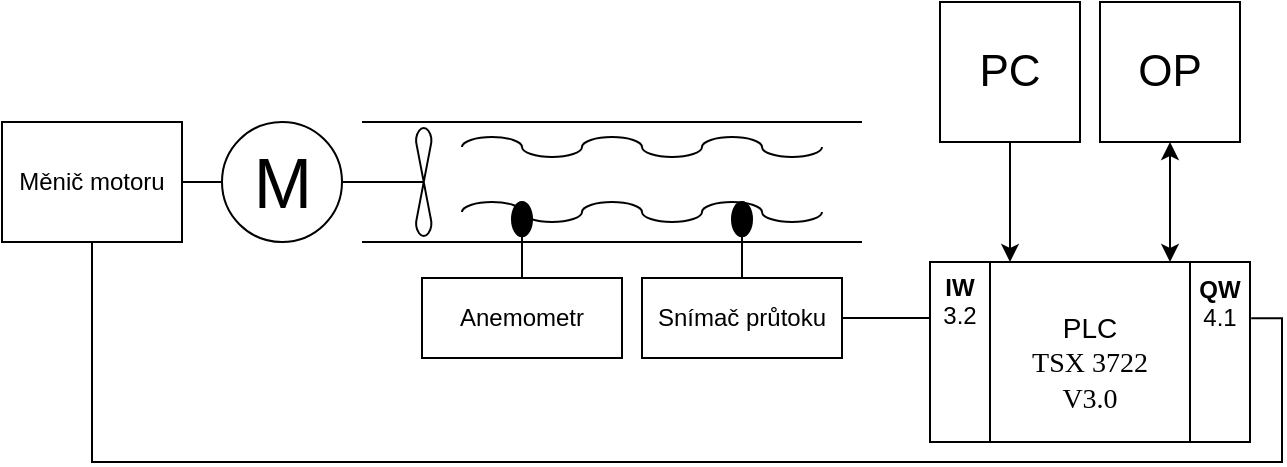 <mxfile version="16.5.1" type="device"><diagram id="IBibKknA54R2A7pNBQEP" name="Stránka-1"><mxGraphModel dx="1587" dy="597" grid="1" gridSize="10" guides="1" tooltips="1" connect="1" arrows="1" fold="1" page="1" pageScale="1" pageWidth="827" pageHeight="1169" math="0" shadow="0"><root><mxCell id="0"/><mxCell id="1" parent="0"/><mxCell id="LLCvq5TRpuGpItEspxbM-10" style="edgeStyle=orthogonalEdgeStyle;rounded=0;orthogonalLoop=1;jettySize=auto;html=1;exitX=1;exitY=0.5;exitDx=0;exitDy=0;endArrow=none;endFill=0;" parent="1" source="zZIzDcesifMGgGB697oV-3" edge="1"><mxGeometry relative="1" as="geometry"><mxPoint x="255.818" y="200" as="sourcePoint"/><mxPoint x="300" y="208" as="targetPoint"/><Array as="points"><mxPoint x="250" y="208"/><mxPoint x="250" y="208"/></Array></mxGeometry></mxCell><mxCell id="Hw9ay-1djmvrUOmPVuDL-1" style="edgeStyle=orthogonalEdgeStyle;rounded=0;orthogonalLoop=1;jettySize=auto;html=1;exitX=1;exitY=0;exitDx=0;exitDy=0;entryX=0;entryY=0;entryDx=0;entryDy=0;endArrow=none;endFill=0;" parent="1" source="Hw9ay-1djmvrUOmPVuDL-3" target="Hw9ay-1djmvrUOmPVuDL-5" edge="1"><mxGeometry relative="1" as="geometry"><Array as="points"><mxPoint x="394" y="180"/><mxPoint x="394" y="180"/></Array></mxGeometry></mxCell><mxCell id="Hw9ay-1djmvrUOmPVuDL-2" style="edgeStyle=orthogonalEdgeStyle;rounded=0;orthogonalLoop=1;jettySize=auto;html=1;exitX=1;exitY=1;exitDx=0;exitDy=0;entryX=0;entryY=1;entryDx=0;entryDy=0;endArrow=none;endFill=0;" parent="1" source="Hw9ay-1djmvrUOmPVuDL-3" target="Hw9ay-1djmvrUOmPVuDL-5" edge="1"><mxGeometry relative="1" as="geometry"><Array as="points"><mxPoint x="324" y="270"/><mxPoint x="424" y="270"/></Array></mxGeometry></mxCell><mxCell id="Hw9ay-1djmvrUOmPVuDL-5" value="&lt;b&gt;QW&lt;/b&gt;&lt;br&gt;4.1" style="rounded=0;whiteSpace=wrap;html=1;align=center;horizontal=1;verticalAlign=top;" parent="1" vertex="1"><mxGeometry x="424" y="180" width="30" height="90" as="geometry"/></mxCell><mxCell id="Hw9ay-1djmvrUOmPVuDL-3" value="&lt;b&gt;IW&lt;/b&gt;&lt;br&gt;3.2&lt;br&gt;" style="rounded=0;whiteSpace=wrap;html=1;align=center;verticalAlign=top;spacing=1;" parent="1" vertex="1"><mxGeometry x="294" y="180" width="30" height="90" as="geometry"/></mxCell><mxCell id="Hw9ay-1djmvrUOmPVuDL-18" style="edgeStyle=orthogonalEdgeStyle;rounded=0;orthogonalLoop=1;jettySize=auto;html=1;exitX=0.5;exitY=1;exitDx=0;exitDy=0;endArrow=classic;endFill=1;" parent="1" source="Hw9ay-1djmvrUOmPVuDL-19" edge="1"><mxGeometry relative="1" as="geometry"><mxPoint x="334" y="180" as="targetPoint"/></mxGeometry></mxCell><mxCell id="Hw9ay-1djmvrUOmPVuDL-19" value="&lt;font style=&quot;font-size: 22px&quot;&gt;PC&lt;/font&gt;" style="whiteSpace=wrap;html=1;aspect=fixed;verticalAlign=middle;" parent="1" vertex="1"><mxGeometry x="299" y="50" width="70" height="70" as="geometry"/></mxCell><mxCell id="Hw9ay-1djmvrUOmPVuDL-20" value="&lt;font style=&quot;font-size: 14px&quot;&gt;PLC&lt;br&gt;&lt;span style=&quot;font-family: &amp;#34;times new roman&amp;#34; , serif&quot;&gt;TSX 3722 V3.0&lt;/span&gt;&lt;/font&gt;" style="text;html=1;strokeColor=none;fillColor=none;align=center;verticalAlign=middle;whiteSpace=wrap;rounded=0;" parent="1" vertex="1"><mxGeometry x="344" y="192" width="60" height="78" as="geometry"/></mxCell><mxCell id="JF_vh3BD0ADRrq2fpE-j-2" style="edgeStyle=orthogonalEdgeStyle;rounded=0;orthogonalLoop=1;jettySize=auto;html=1;exitX=0.5;exitY=1;exitDx=0;exitDy=0;startArrow=classic;startFill=1;" parent="1" source="JF_vh3BD0ADRrq2fpE-j-1" edge="1"><mxGeometry relative="1" as="geometry"><mxPoint x="414" y="180" as="targetPoint"/></mxGeometry></mxCell><mxCell id="JF_vh3BD0ADRrq2fpE-j-1" value="&lt;font style=&quot;font-size: 22px&quot;&gt;OP&lt;/font&gt;" style="whiteSpace=wrap;html=1;aspect=fixed;verticalAlign=middle;" parent="1" vertex="1"><mxGeometry x="379" y="50" width="70" height="70" as="geometry"/></mxCell><mxCell id="nQ-Mqh3KDCIpGQMqFyMG-6" style="edgeStyle=orthogonalEdgeStyle;rounded=0;orthogonalLoop=1;jettySize=auto;html=1;exitX=0.5;exitY=1;exitDx=0;exitDy=0;endArrow=none;endFill=0;entryX=1.02;entryY=0.312;entryDx=0;entryDy=0;entryPerimeter=0;" parent="1" source="maF-meLV2xd5NDqUSWHp-5" target="Hw9ay-1djmvrUOmPVuDL-5" edge="1"><mxGeometry relative="1" as="geometry"><mxPoint x="550" y="210" as="targetPoint"/><Array as="points"><mxPoint x="-125" y="280"/><mxPoint x="470" y="280"/><mxPoint x="470" y="208"/></Array></mxGeometry></mxCell><mxCell id="zZIzDcesifMGgGB697oV-2" style="edgeStyle=orthogonalEdgeStyle;rounded=0;orthogonalLoop=1;jettySize=auto;html=1;exitX=1;exitY=0.5;exitDx=0;exitDy=0;entryX=0;entryY=0.5;entryDx=0;entryDy=0;endArrow=none;endFill=0;" edge="1" parent="1" source="maF-meLV2xd5NDqUSWHp-5" target="zZIzDcesifMGgGB697oV-1"><mxGeometry relative="1" as="geometry"/></mxCell><mxCell id="maF-meLV2xd5NDqUSWHp-5" value="Měnič motoru" style="rounded=0;whiteSpace=wrap;html=1;" parent="1" vertex="1"><mxGeometry x="-170" y="110" width="90" height="60" as="geometry"/></mxCell><mxCell id="zZIzDcesifMGgGB697oV-1" value="M" style="verticalLabelPosition=middle;shadow=0;dashed=0;align=center;html=1;verticalAlign=middle;strokeWidth=1;shape=ellipse;aspect=fixed;fontSize=35;" vertex="1" parent="1"><mxGeometry x="-60" y="110" width="60" height="60" as="geometry"/></mxCell><mxCell id="zZIzDcesifMGgGB697oV-5" value="" style="endArrow=none;html=1;rounded=0;" edge="1" parent="1"><mxGeometry width="50" height="50" relative="1" as="geometry"><mxPoint x="10" y="170" as="sourcePoint"/><mxPoint x="260" y="170" as="targetPoint"/></mxGeometry></mxCell><mxCell id="zZIzDcesifMGgGB697oV-6" value="" style="endArrow=none;html=1;rounded=0;" edge="1" parent="1"><mxGeometry width="50" height="50" relative="1" as="geometry"><mxPoint x="10" y="110" as="sourcePoint"/><mxPoint x="260" y="110" as="targetPoint"/></mxGeometry></mxCell><mxCell id="zZIzDcesifMGgGB697oV-8" value="" style="shape=mxgraph.pid.agitators.agitator_(propeller);html=1;pointerEvents=1;align=center;verticalLabelPosition=bottom;verticalAlign=top;dashed=0;rotation=-90;" vertex="1" parent="1"><mxGeometry x="-5" y="117.5" width="55" height="45" as="geometry"/></mxCell><mxCell id="zZIzDcesifMGgGB697oV-9" value="" style="shape=mxgraph.pid.fittings.blind_disc;html=1;pointerEvents=1;align=center;verticalLabelPosition=bottom;verticalAlign=top;dashed=0;" vertex="1" parent="1"><mxGeometry x="85" y="150" width="10" height="60" as="geometry"/></mxCell><mxCell id="zZIzDcesifMGgGB697oV-4" value="Anemometr" style="rounded=0;whiteSpace=wrap;html=1;" vertex="1" parent="1"><mxGeometry x="40" y="188" width="100" height="40" as="geometry"/></mxCell><mxCell id="zZIzDcesifMGgGB697oV-10" value="" style="shape=mxgraph.pid.fittings.blind_disc;html=1;pointerEvents=1;align=center;verticalLabelPosition=bottom;verticalAlign=top;dashed=0;" vertex="1" parent="1"><mxGeometry x="195" y="150" width="10" height="60" as="geometry"/></mxCell><mxCell id="zZIzDcesifMGgGB697oV-3" value="Snímač průtoku" style="rounded=0;whiteSpace=wrap;html=1;" vertex="1" parent="1"><mxGeometry x="150" y="188" width="100" height="40" as="geometry"/></mxCell><mxCell id="zZIzDcesifMGgGB697oV-11" value="" style="shape=mxgraph.pid.fittings.hose;html=1;pointerEvents=1;align=center;verticalLabelPosition=bottom;verticalAlign=top;dashed=0;" vertex="1" parent="1"><mxGeometry x="60" y="117.5" width="180" height="10" as="geometry"/></mxCell><mxCell id="zZIzDcesifMGgGB697oV-12" value="" style="shape=mxgraph.pid.fittings.hose;html=1;pointerEvents=1;align=center;verticalLabelPosition=bottom;verticalAlign=top;dashed=0;" vertex="1" parent="1"><mxGeometry x="60" y="150" width="180" height="10" as="geometry"/></mxCell></root></mxGraphModel></diagram></mxfile>